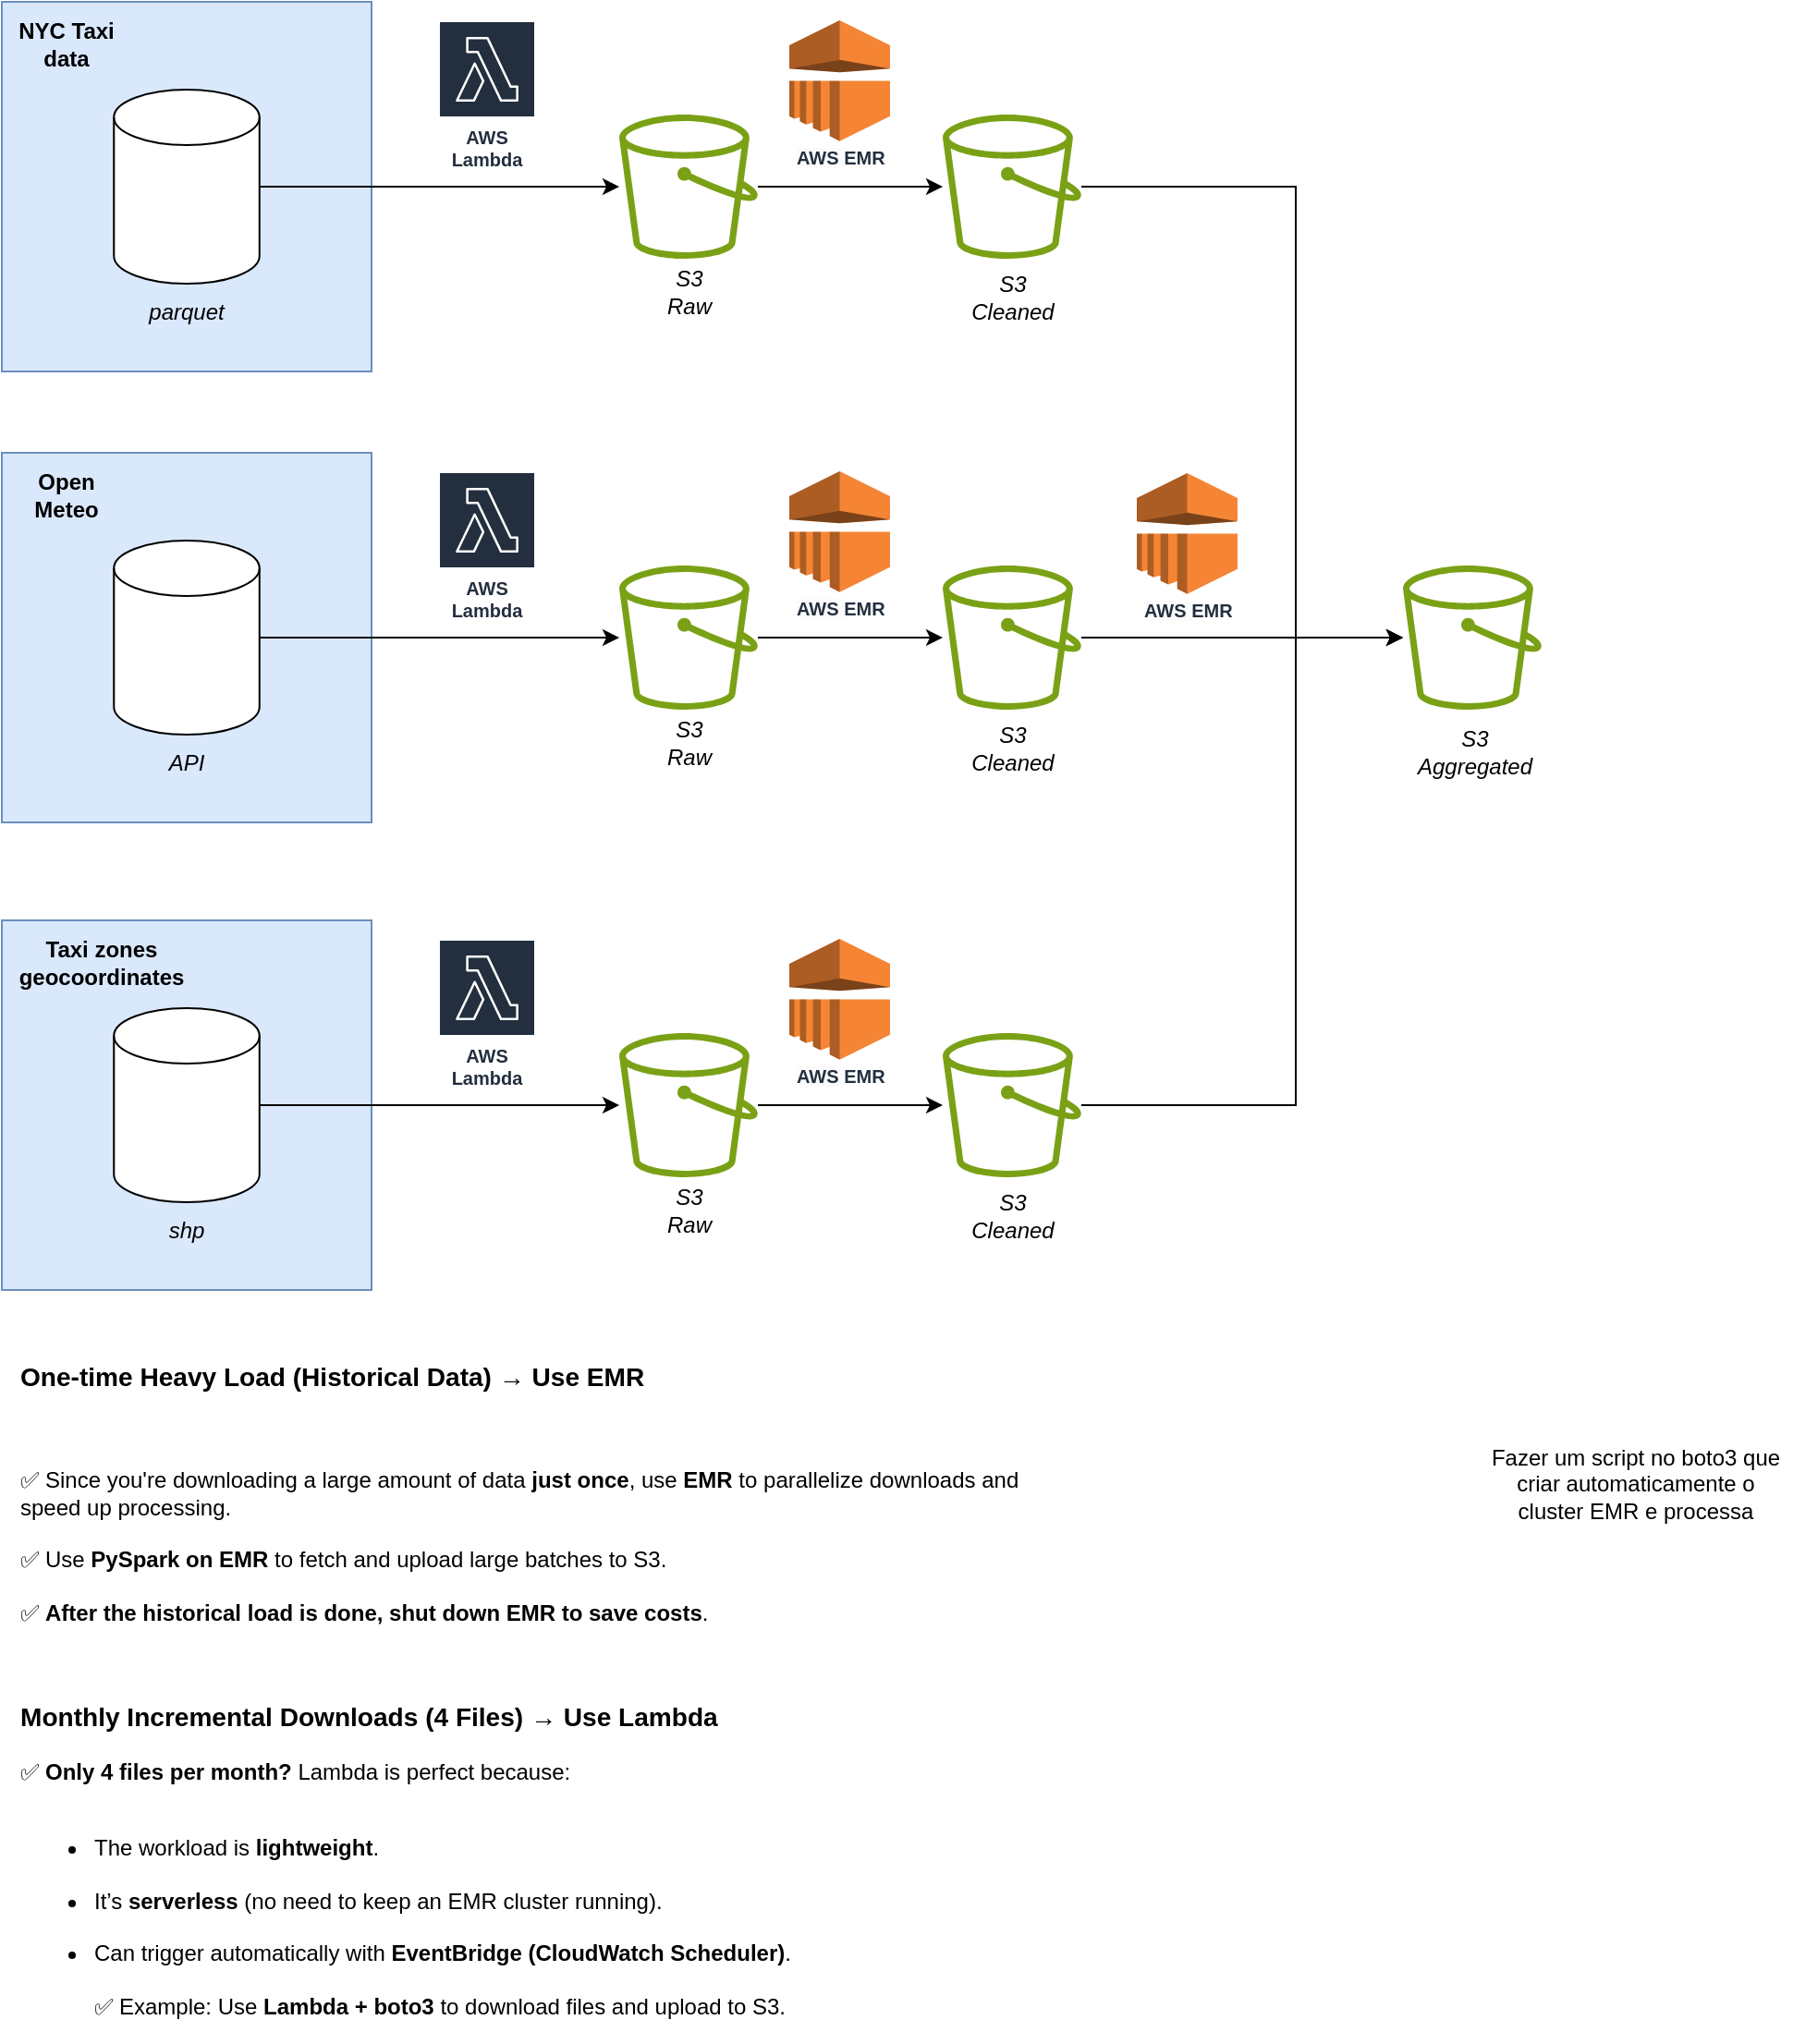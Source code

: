 <mxfile version="26.0.16" pages="2">
  <diagram name="Overview" id="e4prlykMXOq9PS2ua3T9">
    <mxGraphModel dx="1434" dy="844" grid="0" gridSize="10" guides="1" tooltips="1" connect="1" arrows="1" fold="1" page="1" pageScale="1" pageWidth="1169" pageHeight="827" math="0" shadow="0">
      <root>
        <mxCell id="0" />
        <mxCell id="1" parent="0" />
        <mxCell id="qLd2ae-LlCDvW55Pa13D-7" value="" style="whiteSpace=wrap;html=1;aspect=fixed;rounded=0;strokeColor=#6c8ebf;align=center;verticalAlign=middle;fontFamily=Helvetica;fontSize=12;fontColor=default;fillColor=#dae8fc;" vertex="1" parent="1">
          <mxGeometry x="14" y="118" width="200" height="200" as="geometry" />
        </mxCell>
        <mxCell id="dBhGKuAG7TfBqmYr6w3Z-1" style="edgeStyle=orthogonalEdgeStyle;rounded=0;orthogonalLoop=1;jettySize=auto;html=1;" edge="1" parent="1" source="qLd2ae-LlCDvW55Pa13D-3" target="qLd2ae-LlCDvW55Pa13D-14">
          <mxGeometry relative="1" as="geometry" />
        </mxCell>
        <mxCell id="qLd2ae-LlCDvW55Pa13D-3" value="" style="sketch=0;outlineConnect=0;fontColor=#232F3E;gradientColor=none;fillColor=#7AA116;strokeColor=none;dashed=0;verticalLabelPosition=bottom;verticalAlign=top;align=center;html=1;fontSize=12;fontStyle=0;aspect=fixed;pointerEvents=1;shape=mxgraph.aws4.bucket;" vertex="1" parent="1">
          <mxGeometry x="348" y="179" width="75" height="78" as="geometry" />
        </mxCell>
        <mxCell id="qLd2ae-LlCDvW55Pa13D-11" style="edgeStyle=orthogonalEdgeStyle;rounded=0;orthogonalLoop=1;jettySize=auto;html=1;" edge="1" parent="1" source="qLd2ae-LlCDvW55Pa13D-4" target="qLd2ae-LlCDvW55Pa13D-3">
          <mxGeometry relative="1" as="geometry" />
        </mxCell>
        <mxCell id="qLd2ae-LlCDvW55Pa13D-4" value="" style="shape=cylinder3;whiteSpace=wrap;html=1;boundedLbl=1;backgroundOutline=1;size=15;" vertex="1" parent="1">
          <mxGeometry x="74.63" y="165.5" width="78.75" height="105" as="geometry" />
        </mxCell>
        <mxCell id="qLd2ae-LlCDvW55Pa13D-8" value="&lt;b&gt;NYC Taxi data&lt;/b&gt;" style="text;html=1;align=center;verticalAlign=middle;whiteSpace=wrap;rounded=0;" vertex="1" parent="1">
          <mxGeometry x="19" y="126" width="60" height="30" as="geometry" />
        </mxCell>
        <mxCell id="qLd2ae-LlCDvW55Pa13D-9" value="&lt;i&gt;parquet&lt;/i&gt;" style="text;html=1;align=center;verticalAlign=middle;whiteSpace=wrap;rounded=0;" vertex="1" parent="1">
          <mxGeometry x="84.01" y="270.5" width="60" height="30" as="geometry" />
        </mxCell>
        <mxCell id="qLd2ae-LlCDvW55Pa13D-12" value="&lt;i&gt;S3&lt;/i&gt;&lt;div&gt;&lt;i&gt;Raw&lt;/i&gt;&lt;/div&gt;" style="text;html=1;align=center;verticalAlign=middle;whiteSpace=wrap;rounded=0;" vertex="1" parent="1">
          <mxGeometry x="355.5" y="260" width="60" height="30" as="geometry" />
        </mxCell>
        <mxCell id="qLd2ae-LlCDvW55Pa13D-13" value="AWS Lambda" style="sketch=0;outlineConnect=0;fontColor=#232F3E;gradientColor=none;strokeColor=#ffffff;fillColor=#232F3E;dashed=0;verticalLabelPosition=middle;verticalAlign=bottom;align=center;html=1;whiteSpace=wrap;fontSize=10;fontStyle=1;spacing=3;shape=mxgraph.aws4.productIcon;prIcon=mxgraph.aws4.lambda;" vertex="1" parent="1">
          <mxGeometry x="250" y="128" width="53" height="85" as="geometry" />
        </mxCell>
        <mxCell id="dBhGKuAG7TfBqmYr6w3Z-3" style="edgeStyle=orthogonalEdgeStyle;rounded=0;orthogonalLoop=1;jettySize=auto;html=1;" edge="1" parent="1" source="qLd2ae-LlCDvW55Pa13D-14" target="dBhGKuAG7TfBqmYr6w3Z-2">
          <mxGeometry relative="1" as="geometry">
            <Array as="points">
              <mxPoint x="714" y="218" />
              <mxPoint x="714" y="462" />
            </Array>
          </mxGeometry>
        </mxCell>
        <mxCell id="qLd2ae-LlCDvW55Pa13D-14" value="" style="sketch=0;outlineConnect=0;fontColor=#232F3E;gradientColor=none;fillColor=#7AA116;strokeColor=none;dashed=0;verticalLabelPosition=bottom;verticalAlign=top;align=center;html=1;fontSize=12;fontStyle=0;aspect=fixed;pointerEvents=1;shape=mxgraph.aws4.bucket;" vertex="1" parent="1">
          <mxGeometry x="523" y="179" width="75" height="78" as="geometry" />
        </mxCell>
        <mxCell id="qLd2ae-LlCDvW55Pa13D-15" value="&lt;i&gt;S3&lt;/i&gt;&lt;div&gt;&lt;i&gt;Cleaned&lt;/i&gt;&lt;/div&gt;" style="text;html=1;align=center;verticalAlign=middle;whiteSpace=wrap;rounded=0;" vertex="1" parent="1">
          <mxGeometry x="530.5" y="263" width="60" height="30" as="geometry" />
        </mxCell>
        <mxCell id="dBhGKuAG7TfBqmYr6w3Z-2" value="" style="sketch=0;outlineConnect=0;fontColor=#232F3E;gradientColor=none;fillColor=#7AA116;strokeColor=none;dashed=0;verticalLabelPosition=bottom;verticalAlign=top;align=center;html=1;fontSize=12;fontStyle=0;aspect=fixed;pointerEvents=1;shape=mxgraph.aws4.bucket;" vertex="1" parent="1">
          <mxGeometry x="772" y="423" width="75" height="78" as="geometry" />
        </mxCell>
        <mxCell id="dBhGKuAG7TfBqmYr6w3Z-4" value="&lt;i&gt;S3&lt;/i&gt;&lt;div&gt;&lt;i&gt;Aggregated&lt;/i&gt;&lt;/div&gt;" style="text;html=1;align=center;verticalAlign=middle;whiteSpace=wrap;rounded=0;" vertex="1" parent="1">
          <mxGeometry x="780.5" y="509" width="60" height="30" as="geometry" />
        </mxCell>
        <mxCell id="dBhGKuAG7TfBqmYr6w3Z-5" value="&lt;h3 data-start=&quot;18&quot; data-end=&quot;79&quot;&gt;&lt;strong data-start=&quot;22&quot; data-end=&quot;77&quot;&gt; One-time Heavy Load (Historical Data) → Use EMR&lt;/strong&gt;&lt;/h3&gt;&lt;br&gt;&lt;p data-start=&quot;80&quot; data-end=&quot;357&quot;&gt;✅ Since you&#39;re downloading a large amount of data &lt;strong data-start=&quot;130&quot; data-end=&quot;143&quot;&gt;just once&lt;/strong&gt;, use &lt;strong data-start=&quot;149&quot; data-end=&quot;156&quot;&gt;EMR&lt;/strong&gt; to parallelize downloads and speed up processing.&lt;br data-start=&quot;206&quot; data-end=&quot;209&quot;&gt;&lt;br&gt;✅ Use &lt;strong data-start=&quot;224&quot; data-end=&quot;242&quot;&gt;PySpark on EMR&lt;/strong&gt; to fetch and upload large batches to S3.&lt;br data-start=&quot;283&quot; data-end=&quot;286&quot;&gt;&lt;br&gt;✅ &lt;strong data-start=&quot;288&quot; data-end=&quot;354&quot;&gt;After the historical load is done, shut down EMR to save costs&lt;/strong&gt;.&lt;/p&gt;&lt;p data-start=&quot;80&quot; data-end=&quot;357&quot;&gt;&lt;br&gt;&lt;/p&gt;&lt;h3 data-end=&quot;430&quot; data-start=&quot;364&quot;&gt;&lt;strong data-end=&quot;428&quot; data-start=&quot;368&quot;&gt;Monthly Incremental Downloads (4 Files) → Use Lambda&lt;/strong&gt;&lt;/h3&gt;&lt;p data-end=&quot;489&quot; data-start=&quot;431&quot;&gt;✅ &lt;strong data-end=&quot;460&quot; data-start=&quot;433&quot;&gt;Only 4 files per month?&lt;/strong&gt; Lambda is perfect because:&lt;/p&gt;&lt;ul data-end=&quot;748&quot; data-start=&quot;493&quot;&gt;&lt;br&gt;&lt;li data-end=&quot;529&quot; data-start=&quot;493&quot;&gt;The workload is &lt;strong data-end=&quot;526&quot; data-start=&quot;511&quot;&gt;lightweight&lt;/strong&gt;.&lt;/li&gt;&lt;br&gt;&lt;li data-end=&quot;598&quot; data-start=&quot;533&quot;&gt;It’s &lt;strong data-end=&quot;554&quot; data-start=&quot;540&quot;&gt;serverless&lt;/strong&gt; (no need to keep an EMR cluster running).&lt;/li&gt;&lt;br&gt;&lt;li data-end=&quot;748&quot; data-start=&quot;602&quot;&gt;Can trigger automatically with &lt;strong data-end=&quot;673&quot; data-start=&quot;635&quot;&gt;EventBridge (CloudWatch Scheduler)&lt;/strong&gt;.&lt;br data-end=&quot;677&quot; data-start=&quot;674&quot;&gt;&lt;br&gt;✅ Example: Use &lt;strong data-end=&quot;710&quot; data-start=&quot;692&quot;&gt;Lambda + boto3&lt;/strong&gt; to download files and upload to S3.&lt;/li&gt;&lt;/ul&gt;" style="text;whiteSpace=wrap;html=1;" vertex="1" parent="1">
          <mxGeometry x="22" y="833" width="550" height="192" as="geometry" />
        </mxCell>
        <mxCell id="dBhGKuAG7TfBqmYr6w3Z-6" value="Fazer um script no boto3 que criar automaticamente o cluster EMR e processa" style="text;html=1;align=center;verticalAlign=middle;whiteSpace=wrap;rounded=0;" vertex="1" parent="1">
          <mxGeometry x="814" y="850" width="168" height="139" as="geometry" />
        </mxCell>
        <mxCell id="dBhGKuAG7TfBqmYr6w3Z-7" value="" style="outlineConnect=0;dashed=0;verticalLabelPosition=bottom;verticalAlign=top;align=center;html=1;shape=mxgraph.aws3.emr;fillColor=#F58534;gradientColor=none;" vertex="1" parent="1">
          <mxGeometry x="440" y="128" width="54.5" height="65.4" as="geometry" />
        </mxCell>
        <mxCell id="dBhGKuAG7TfBqmYr6w3Z-8" value="&lt;span style=&quot;color: rgb(35, 47, 62); font-family: Helvetica; font-size: 10px; font-style: normal; font-variant-ligatures: normal; font-variant-caps: normal; font-weight: 700; letter-spacing: normal; orphans: 2; text-align: center; text-indent: 0px; text-transform: none; widows: 2; word-spacing: 0px; -webkit-text-stroke-width: 0px; white-space: normal; background-color: rgb(251, 251, 251); text-decoration-thickness: initial; text-decoration-style: initial; text-decoration-color: initial; display: inline !important; float: none;&quot;&gt;AWS&amp;nbsp;&lt;/span&gt;&lt;span style=&quot;color: rgb(35, 47, 62); font-size: 10px; font-weight: 700; text-align: center;&quot;&gt;EMR&lt;/span&gt;" style="text;whiteSpace=wrap;html=1;" vertex="1" parent="1">
          <mxGeometry x="441.75" y="188" width="57" height="36" as="geometry" />
        </mxCell>
        <mxCell id="dBhGKuAG7TfBqmYr6w3Z-9" value="" style="outlineConnect=0;dashed=0;verticalLabelPosition=bottom;verticalAlign=top;align=center;html=1;shape=mxgraph.aws3.emr;fillColor=#F58534;gradientColor=none;" vertex="1" parent="1">
          <mxGeometry x="628" y="373" width="54.5" height="65.4" as="geometry" />
        </mxCell>
        <mxCell id="dBhGKuAG7TfBqmYr6w3Z-10" value="&lt;span style=&quot;color: rgb(35, 47, 62); font-family: Helvetica; font-size: 10px; font-style: normal; font-variant-ligatures: normal; font-variant-caps: normal; font-weight: 700; letter-spacing: normal; orphans: 2; text-align: center; text-indent: 0px; text-transform: none; widows: 2; word-spacing: 0px; -webkit-text-stroke-width: 0px; white-space: normal; background-color: rgb(251, 251, 251); text-decoration-thickness: initial; text-decoration-style: initial; text-decoration-color: initial; display: inline !important; float: none;&quot;&gt;AWS&amp;nbsp;&lt;/span&gt;&lt;span style=&quot;color: rgb(35, 47, 62); font-size: 10px; font-weight: 700; text-align: center;&quot;&gt;EMR&lt;/span&gt;" style="text;whiteSpace=wrap;html=1;" vertex="1" parent="1">
          <mxGeometry x="629.75" y="433" width="57" height="36" as="geometry" />
        </mxCell>
        <mxCell id="dBhGKuAG7TfBqmYr6w3Z-37" value="" style="whiteSpace=wrap;html=1;aspect=fixed;rounded=0;strokeColor=#6c8ebf;align=center;verticalAlign=middle;fontFamily=Helvetica;fontSize=12;fontColor=default;fillColor=#dae8fc;" vertex="1" parent="1">
          <mxGeometry x="14" y="362" width="200" height="200" as="geometry" />
        </mxCell>
        <mxCell id="dBhGKuAG7TfBqmYr6w3Z-38" style="edgeStyle=orthogonalEdgeStyle;rounded=0;orthogonalLoop=1;jettySize=auto;html=1;" edge="1" source="dBhGKuAG7TfBqmYr6w3Z-39" target="dBhGKuAG7TfBqmYr6w3Z-46" parent="1">
          <mxGeometry relative="1" as="geometry" />
        </mxCell>
        <mxCell id="dBhGKuAG7TfBqmYr6w3Z-39" value="" style="sketch=0;outlineConnect=0;fontColor=#232F3E;gradientColor=none;fillColor=#7AA116;strokeColor=none;dashed=0;verticalLabelPosition=bottom;verticalAlign=top;align=center;html=1;fontSize=12;fontStyle=0;aspect=fixed;pointerEvents=1;shape=mxgraph.aws4.bucket;" vertex="1" parent="1">
          <mxGeometry x="348" y="423" width="75" height="78" as="geometry" />
        </mxCell>
        <mxCell id="dBhGKuAG7TfBqmYr6w3Z-40" style="edgeStyle=orthogonalEdgeStyle;rounded=0;orthogonalLoop=1;jettySize=auto;html=1;" edge="1" source="dBhGKuAG7TfBqmYr6w3Z-41" target="dBhGKuAG7TfBqmYr6w3Z-39" parent="1">
          <mxGeometry relative="1" as="geometry" />
        </mxCell>
        <mxCell id="dBhGKuAG7TfBqmYr6w3Z-41" value="" style="shape=cylinder3;whiteSpace=wrap;html=1;boundedLbl=1;backgroundOutline=1;size=15;" vertex="1" parent="1">
          <mxGeometry x="74.63" y="409.5" width="78.75" height="105" as="geometry" />
        </mxCell>
        <mxCell id="dBhGKuAG7TfBqmYr6w3Z-42" value="&lt;b&gt;Open&lt;/b&gt;&lt;div&gt;&lt;b&gt;Meteo&lt;/b&gt;&lt;/div&gt;" style="text;html=1;align=center;verticalAlign=middle;whiteSpace=wrap;rounded=0;" vertex="1" parent="1">
          <mxGeometry x="19" y="370" width="60" height="30" as="geometry" />
        </mxCell>
        <mxCell id="dBhGKuAG7TfBqmYr6w3Z-43" value="&lt;i&gt;API&lt;/i&gt;" style="text;html=1;align=center;verticalAlign=middle;whiteSpace=wrap;rounded=0;" vertex="1" parent="1">
          <mxGeometry x="84.01" y="514.5" width="60" height="30" as="geometry" />
        </mxCell>
        <mxCell id="dBhGKuAG7TfBqmYr6w3Z-44" value="&lt;i&gt;S3&lt;/i&gt;&lt;div&gt;&lt;i&gt;Raw&lt;/i&gt;&lt;/div&gt;" style="text;html=1;align=center;verticalAlign=middle;whiteSpace=wrap;rounded=0;" vertex="1" parent="1">
          <mxGeometry x="355.5" y="504" width="60" height="30" as="geometry" />
        </mxCell>
        <mxCell id="dBhGKuAG7TfBqmYr6w3Z-45" value="AWS Lambda" style="sketch=0;outlineConnect=0;fontColor=#232F3E;gradientColor=none;strokeColor=#ffffff;fillColor=#232F3E;dashed=0;verticalLabelPosition=middle;verticalAlign=bottom;align=center;html=1;whiteSpace=wrap;fontSize=10;fontStyle=1;spacing=3;shape=mxgraph.aws4.productIcon;prIcon=mxgraph.aws4.lambda;" vertex="1" parent="1">
          <mxGeometry x="250" y="372" width="53" height="85" as="geometry" />
        </mxCell>
        <mxCell id="dBhGKuAG7TfBqmYr6w3Z-63" style="edgeStyle=orthogonalEdgeStyle;rounded=0;orthogonalLoop=1;jettySize=auto;html=1;" edge="1" parent="1" source="dBhGKuAG7TfBqmYr6w3Z-46" target="dBhGKuAG7TfBqmYr6w3Z-2">
          <mxGeometry relative="1" as="geometry" />
        </mxCell>
        <mxCell id="dBhGKuAG7TfBqmYr6w3Z-46" value="" style="sketch=0;outlineConnect=0;fontColor=#232F3E;gradientColor=none;fillColor=#7AA116;strokeColor=none;dashed=0;verticalLabelPosition=bottom;verticalAlign=top;align=center;html=1;fontSize=12;fontStyle=0;aspect=fixed;pointerEvents=1;shape=mxgraph.aws4.bucket;" vertex="1" parent="1">
          <mxGeometry x="523" y="423" width="75" height="78" as="geometry" />
        </mxCell>
        <mxCell id="dBhGKuAG7TfBqmYr6w3Z-47" value="&lt;i&gt;S3&lt;/i&gt;&lt;div&gt;&lt;i&gt;Cleaned&lt;/i&gt;&lt;/div&gt;" style="text;html=1;align=center;verticalAlign=middle;whiteSpace=wrap;rounded=0;" vertex="1" parent="1">
          <mxGeometry x="530.5" y="507" width="60" height="30" as="geometry" />
        </mxCell>
        <mxCell id="dBhGKuAG7TfBqmYr6w3Z-48" value="" style="outlineConnect=0;dashed=0;verticalLabelPosition=bottom;verticalAlign=top;align=center;html=1;shape=mxgraph.aws3.emr;fillColor=#F58534;gradientColor=none;" vertex="1" parent="1">
          <mxGeometry x="440" y="372" width="54.5" height="65.4" as="geometry" />
        </mxCell>
        <mxCell id="dBhGKuAG7TfBqmYr6w3Z-49" value="&lt;span style=&quot;color: rgb(35, 47, 62); font-family: Helvetica; font-size: 10px; font-style: normal; font-variant-ligatures: normal; font-variant-caps: normal; font-weight: 700; letter-spacing: normal; orphans: 2; text-align: center; text-indent: 0px; text-transform: none; widows: 2; word-spacing: 0px; -webkit-text-stroke-width: 0px; white-space: normal; background-color: rgb(251, 251, 251); text-decoration-thickness: initial; text-decoration-style: initial; text-decoration-color: initial; display: inline !important; float: none;&quot;&gt;AWS&amp;nbsp;&lt;/span&gt;&lt;span style=&quot;color: rgb(35, 47, 62); font-size: 10px; font-weight: 700; text-align: center;&quot;&gt;EMR&lt;/span&gt;" style="text;whiteSpace=wrap;html=1;" vertex="1" parent="1">
          <mxGeometry x="441.75" y="432" width="57" height="36" as="geometry" />
        </mxCell>
        <mxCell id="dBhGKuAG7TfBqmYr6w3Z-50" value="" style="whiteSpace=wrap;html=1;aspect=fixed;rounded=0;strokeColor=#6c8ebf;align=center;verticalAlign=middle;fontFamily=Helvetica;fontSize=12;fontColor=default;fillColor=#dae8fc;" vertex="1" parent="1">
          <mxGeometry x="14" y="615" width="200" height="200" as="geometry" />
        </mxCell>
        <mxCell id="dBhGKuAG7TfBqmYr6w3Z-51" style="edgeStyle=orthogonalEdgeStyle;rounded=0;orthogonalLoop=1;jettySize=auto;html=1;" edge="1" source="dBhGKuAG7TfBqmYr6w3Z-52" target="dBhGKuAG7TfBqmYr6w3Z-59" parent="1">
          <mxGeometry relative="1" as="geometry" />
        </mxCell>
        <mxCell id="dBhGKuAG7TfBqmYr6w3Z-52" value="" style="sketch=0;outlineConnect=0;fontColor=#232F3E;gradientColor=none;fillColor=#7AA116;strokeColor=none;dashed=0;verticalLabelPosition=bottom;verticalAlign=top;align=center;html=1;fontSize=12;fontStyle=0;aspect=fixed;pointerEvents=1;shape=mxgraph.aws4.bucket;" vertex="1" parent="1">
          <mxGeometry x="348" y="676" width="75" height="78" as="geometry" />
        </mxCell>
        <mxCell id="dBhGKuAG7TfBqmYr6w3Z-53" style="edgeStyle=orthogonalEdgeStyle;rounded=0;orthogonalLoop=1;jettySize=auto;html=1;" edge="1" source="dBhGKuAG7TfBqmYr6w3Z-54" target="dBhGKuAG7TfBqmYr6w3Z-52" parent="1">
          <mxGeometry relative="1" as="geometry" />
        </mxCell>
        <mxCell id="dBhGKuAG7TfBqmYr6w3Z-54" value="" style="shape=cylinder3;whiteSpace=wrap;html=1;boundedLbl=1;backgroundOutline=1;size=15;" vertex="1" parent="1">
          <mxGeometry x="74.63" y="662.5" width="78.75" height="105" as="geometry" />
        </mxCell>
        <mxCell id="dBhGKuAG7TfBqmYr6w3Z-55" value="&lt;b&gt;Taxi zones geocoordinates&lt;/b&gt;" style="text;html=1;align=center;verticalAlign=middle;whiteSpace=wrap;rounded=0;" vertex="1" parent="1">
          <mxGeometry x="19" y="623" width="98" height="30" as="geometry" />
        </mxCell>
        <mxCell id="dBhGKuAG7TfBqmYr6w3Z-56" value="&lt;i&gt;shp&lt;/i&gt;" style="text;html=1;align=center;verticalAlign=middle;whiteSpace=wrap;rounded=0;" vertex="1" parent="1">
          <mxGeometry x="84.01" y="767.5" width="60" height="30" as="geometry" />
        </mxCell>
        <mxCell id="dBhGKuAG7TfBqmYr6w3Z-57" value="&lt;i&gt;S3&lt;/i&gt;&lt;div&gt;&lt;i&gt;Raw&lt;/i&gt;&lt;/div&gt;" style="text;html=1;align=center;verticalAlign=middle;whiteSpace=wrap;rounded=0;" vertex="1" parent="1">
          <mxGeometry x="355.5" y="757" width="60" height="30" as="geometry" />
        </mxCell>
        <mxCell id="dBhGKuAG7TfBqmYr6w3Z-58" value="AWS Lambda" style="sketch=0;outlineConnect=0;fontColor=#232F3E;gradientColor=none;strokeColor=#ffffff;fillColor=#232F3E;dashed=0;verticalLabelPosition=middle;verticalAlign=bottom;align=center;html=1;whiteSpace=wrap;fontSize=10;fontStyle=1;spacing=3;shape=mxgraph.aws4.productIcon;prIcon=mxgraph.aws4.lambda;" vertex="1" parent="1">
          <mxGeometry x="250" y="625" width="53" height="85" as="geometry" />
        </mxCell>
        <mxCell id="dBhGKuAG7TfBqmYr6w3Z-64" style="edgeStyle=orthogonalEdgeStyle;rounded=0;orthogonalLoop=1;jettySize=auto;html=1;" edge="1" parent="1" source="dBhGKuAG7TfBqmYr6w3Z-59" target="dBhGKuAG7TfBqmYr6w3Z-2">
          <mxGeometry relative="1" as="geometry">
            <Array as="points">
              <mxPoint x="714" y="715" />
              <mxPoint x="714" y="462" />
            </Array>
          </mxGeometry>
        </mxCell>
        <mxCell id="dBhGKuAG7TfBqmYr6w3Z-59" value="" style="sketch=0;outlineConnect=0;fontColor=#232F3E;gradientColor=none;fillColor=#7AA116;strokeColor=none;dashed=0;verticalLabelPosition=bottom;verticalAlign=top;align=center;html=1;fontSize=12;fontStyle=0;aspect=fixed;pointerEvents=1;shape=mxgraph.aws4.bucket;" vertex="1" parent="1">
          <mxGeometry x="523" y="676" width="75" height="78" as="geometry" />
        </mxCell>
        <mxCell id="dBhGKuAG7TfBqmYr6w3Z-60" value="&lt;i&gt;S3&lt;/i&gt;&lt;div&gt;&lt;i&gt;Cleaned&lt;/i&gt;&lt;/div&gt;" style="text;html=1;align=center;verticalAlign=middle;whiteSpace=wrap;rounded=0;" vertex="1" parent="1">
          <mxGeometry x="530.5" y="760" width="60" height="30" as="geometry" />
        </mxCell>
        <mxCell id="dBhGKuAG7TfBqmYr6w3Z-61" value="" style="outlineConnect=0;dashed=0;verticalLabelPosition=bottom;verticalAlign=top;align=center;html=1;shape=mxgraph.aws3.emr;fillColor=#F58534;gradientColor=none;" vertex="1" parent="1">
          <mxGeometry x="440" y="625" width="54.5" height="65.4" as="geometry" />
        </mxCell>
        <mxCell id="dBhGKuAG7TfBqmYr6w3Z-62" value="&lt;span style=&quot;color: rgb(35, 47, 62); font-family: Helvetica; font-size: 10px; font-style: normal; font-variant-ligatures: normal; font-variant-caps: normal; font-weight: 700; letter-spacing: normal; orphans: 2; text-align: center; text-indent: 0px; text-transform: none; widows: 2; word-spacing: 0px; -webkit-text-stroke-width: 0px; white-space: normal; background-color: rgb(251, 251, 251); text-decoration-thickness: initial; text-decoration-style: initial; text-decoration-color: initial; display: inline !important; float: none;&quot;&gt;AWS&amp;nbsp;&lt;/span&gt;&lt;span style=&quot;color: rgb(35, 47, 62); font-size: 10px; font-weight: 700; text-align: center;&quot;&gt;EMR&lt;/span&gt;" style="text;whiteSpace=wrap;html=1;" vertex="1" parent="1">
          <mxGeometry x="441.75" y="685" width="57" height="36" as="geometry" />
        </mxCell>
      </root>
    </mxGraphModel>
  </diagram>
  <diagram id="_HK0mOjLhZaNi6sQCYUl" name="Nome específico das tabelas">
    <mxGraphModel dx="1434" dy="844" grid="0" gridSize="10" guides="1" tooltips="1" connect="1" arrows="1" fold="1" page="1" pageScale="1" pageWidth="1169" pageHeight="827" math="0" shadow="0">
      <root>
        <mxCell id="0" />
        <mxCell id="1" parent="0" />
      </root>
    </mxGraphModel>
  </diagram>
</mxfile>
